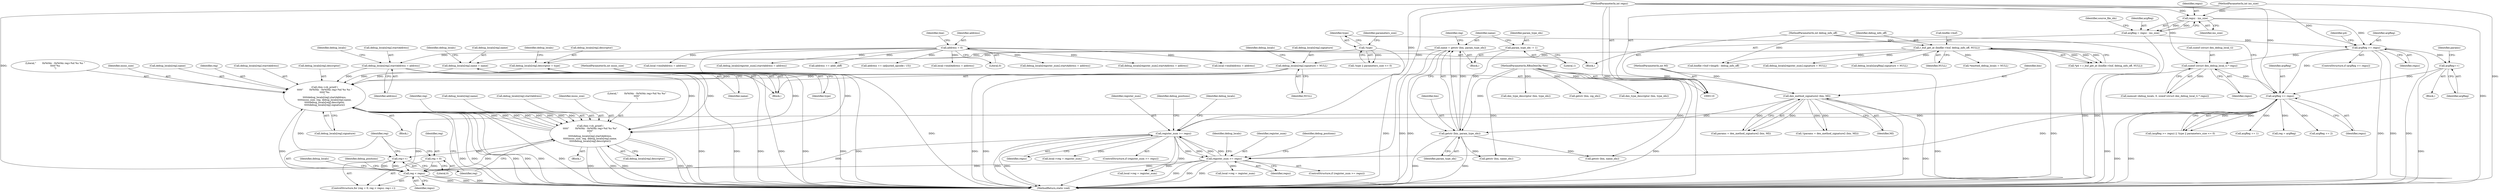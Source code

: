 digraph "0_radare2_ad55822430a03fe075221b543efb434567e9e431@array" {
"1001134" [label="(Call,rbin->cb_printf (\n\t\t\t\t\t\"        0x%04x - 0x%04x reg=%d %s %s \"\n\t\t\t\t\t\"%s\n\",\n\t\t\t\t\tdebug_locals[reg].startAddress,\n\t\t\t\t\tinsns_size, reg, debug_locals[reg].name,\n\t\t\t\t\tdebug_locals[reg].descriptor,\n\t\t\t\t\tdebug_locals[reg].signature))"];
"1000382" [label="(Call,debug_locals[reg].startAddress = address)"];
"1000199" [label="(Call,address = 0)"];
"1001160" [label="(Call,rbin->cb_printf (\n\t\t\t\t\t\"        0x%04x - 0x%04x reg=%d %s %s\"\n\t\t\t\t\t\"\n\",\n\t\t\t\t\tdebug_locals[reg].startAddress,\n\t\t\t\t\tinsns_size, reg, debug_locals[reg].name,\n\t\t\t\t\tdebug_locals[reg].descriptor))"];
"1001134" [label="(Call,rbin->cb_printf (\n\t\t\t\t\t\"        0x%04x - 0x%04x reg=%d %s %s \"\n\t\t\t\t\t\"%s\n\",\n\t\t\t\t\tdebug_locals[reg].startAddress,\n\t\t\t\t\tinsns_size, reg, debug_locals[reg].name,\n\t\t\t\t\tdebug_locals[reg].descriptor,\n\t\t\t\t\tdebug_locals[reg].signature))"];
"1000118" [label="(MethodParameterIn,int insns_size)"];
"1001114" [label="(Call,reg < regsz)"];
"1001117" [label="(Call,reg++)"];
"1001111" [label="(Call,reg = 0)"];
"1000661" [label="(Call,register_num >= regsz)"];
"1000485" [label="(Call,register_num >= regsz)"];
"1000305" [label="(Call,argReg >= regsz)"];
"1000279" [label="(Call,argReg++)"];
"1000176" [label="(Call,argReg >= regsz)"];
"1000154" [label="(Call,argReg = regsz - ins_size)"];
"1000156" [label="(Call,regsz - ins_size)"];
"1000120" [label="(MethodParameterIn,int regsz)"];
"1000117" [label="(MethodParameterIn,int ins_size)"];
"1000232" [label="(Call,sizeof (struct dex_debug_local_t) * regsz)"];
"1000361" [label="(Call,debug_locals[reg].name = name)"];
"1000334" [label="(Call,name = getstr (bin, param_type_idx))"];
"1000336" [label="(Call,getstr (bin, param_type_idx))"];
"1000285" [label="(Call,dex_method_signature2 (bin, MI))"];
"1000112" [label="(MethodParameterIn,RBinDexObj *bin)"];
"1000114" [label="(MethodParameterIn,int MI)"];
"1000331" [label="(Call,param_type_idx -= 1)"];
"1000368" [label="(Call,debug_locals[reg].descriptor = type)"];
"1000309" [label="(Call,!type)"];
"1000375" [label="(Call,debug_locals[reg].signature = NULL)"];
"1000132" [label="(Call,r_buf_get_at (binfile->buf, debug_info_off, NULL))"];
"1000121" [label="(MethodParameterIn,int debug_info_off)"];
"1000283" [label="(Call,params = dex_method_signature2 (bin, MI))"];
"1000204" [label="(Identifier,line)"];
"1000133" [label="(Call,binfile->buf)"];
"1000177" [label="(Identifier,argReg)"];
"1000241" [label="(Block,)"];
"1000388" [label="(Identifier,address)"];
"1000660" [label="(ControlStructure,if (register_num >= regsz))"];
"1000385" [label="(Identifier,debug_locals)"];
"1000137" [label="(Identifier,NULL)"];
"1000279" [label="(Call,argReg++)"];
"1001116" [label="(Identifier,regsz)"];
"1000118" [label="(MethodParameterIn,int insns_size)"];
"1000367" [label="(Identifier,name)"];
"1000663" [label="(Identifier,regsz)"];
"1001153" [label="(Call,debug_locals[reg].signature)"];
"1000760" [label="(Call,dex_type_descriptor (bin, type_idx))"];
"1000484" [label="(ControlStructure,if (register_num >= regsz))"];
"1001110" [label="(ControlStructure,for (reg = 0; reg < regsz; reg++))"];
"1000335" [label="(Identifier,name)"];
"1001123" [label="(Identifier,debug_locals)"];
"1001180" [label="(Identifier,debug_positions)"];
"1000369" [label="(Call,debug_locals[reg].descriptor)"];
"1000201" [label="(Literal,0)"];
"1000302" [label="(Block,)"];
"1000375" [label="(Call,debug_locals[reg].signature = NULL)"];
"1000233" [label="(Call,sizeof (struct dex_debug_local_t))"];
"1000332" [label="(Identifier,param_type_idx)"];
"1001112" [label="(Identifier,reg)"];
"1000175" [label="(ControlStructure,if (argReg >= regsz))"];
"1000371" [label="(Identifier,debug_locals)"];
"1000497" [label="(Identifier,debug_locals)"];
"1000362" [label="(Call,debug_locals[reg].name)"];
"1000312" [label="(Identifier,parameters_size)"];
"1001185" [label="(MethodReturn,static void)"];
"1001148" [label="(Call,debug_locals[reg].descriptor)"];
"1000132" [label="(Call,r_buf_get_at (binfile->buf, debug_info_off, NULL))"];
"1000308" [label="(Call,!type || parameters_size <= 0)"];
"1000486" [label="(Identifier,register_num)"];
"1000181" [label="(Identifier,p4)"];
"1000594" [label="(Call,debug_locals[register_num].signature = NULL)"];
"1000339" [label="(Call,reg = argReg)"];
"1000199" [label="(Call,address = 0)"];
"1000751" [label="(Call,getstr (bin, name_idx))"];
"1000662" [label="(Identifier,register_num)"];
"1000361" [label="(Call,debug_locals[reg].name = name)"];
"1000732" [label="(Call,local->reg = register_num)"];
"1000336" [label="(Call,getstr (bin, param_type_idx))"];
"1000265" [label="(Call,debug_locals[argReg].signature = NULL)"];
"1000168" [label="(Call,*emitted_debug_locals = NULL)"];
"1001135" [label="(Literal,\"        0x%04x - 0x%04x reg=%d %s %s \"\n\t\t\t\t\t\"%s\n\")"];
"1000286" [label="(Identifier,bin)"];
"1000381" [label="(Identifier,NULL)"];
"1000333" [label="(Literal,1)"];
"1000429" [label="(Call,address += addr_diff)"];
"1000120" [label="(MethodParameterIn,int regsz)"];
"1000943" [label="(Call,address += (adjusted_opcode / 15))"];
"1000485" [label="(Call,register_num >= regsz)"];
"1000157" [label="(Identifier,regsz)"];
"1000392" [label="(Identifier,debug_locals)"];
"1001111" [label="(Call,reg = 0)"];
"1000229" [label="(Call,memset (debug_locals, 0, sizeof (struct dex_debug_local_t) * regsz))"];
"1000117" [label="(MethodParameterIn,int ins_size)"];
"1000376" [label="(Call,debug_locals[reg].signature)"];
"1000382" [label="(Call,debug_locals[reg].startAddress = address)"];
"1001174" [label="(Call,debug_locals[reg].descriptor)"];
"1000235" [label="(Identifier,regsz)"];
"1001168" [label="(Identifier,reg)"];
"1001169" [label="(Call,debug_locals[reg].name)"];
"1000306" [label="(Identifier,argReg)"];
"1000284" [label="(Identifier,params)"];
"1000282" [label="(Call,!(params = dex_method_signature2 (bin, MI)))"];
"1001159" [label="(Block,)"];
"1001113" [label="(Literal,0)"];
"1001160" [label="(Call,rbin->cb_printf (\n\t\t\t\t\t\"        0x%04x - 0x%04x reg=%d %s %s\"\n\t\t\t\t\t\"\n\",\n\t\t\t\t\tdebug_locals[reg].startAddress,\n\t\t\t\t\tinsns_size, reg, debug_locals[reg].name,\n\t\t\t\t\tdebug_locals[reg].descriptor))"];
"1000866" [label="(Call,local->endAddress = address)"];
"1001162" [label="(Call,debug_locals[reg].startAddress)"];
"1000287" [label="(Identifier,MI)"];
"1000232" [label="(Call,sizeof (struct dex_debug_local_t) * regsz)"];
"1000154" [label="(Call,argReg = regsz - ins_size)"];
"1000561" [label="(Call,local->endAddress = address)"];
"1000334" [label="(Call,name = getstr (bin, param_type_idx))"];
"1000305" [label="(Call,argReg >= regsz)"];
"1000737" [label="(Call,local->endAddress = address)"];
"1000143" [label="(Call,binfile->buf->length - debug_info_off)"];
"1000161" [label="(Identifier,source_file_idx)"];
"1000114" [label="(MethodParameterIn,int MI)"];
"1000285" [label="(Call,dex_method_signature2 (bin, MI))"];
"1000902" [label="(Call,debug_locals[register_num].startAddress = address)"];
"1000200" [label="(Identifier,address)"];
"1000309" [label="(Call,!type)"];
"1000383" [label="(Call,debug_locals[reg].startAddress)"];
"1001141" [label="(Identifier,insns_size)"];
"1001114" [label="(Call,reg < regsz)"];
"1000155" [label="(Identifier,argReg)"];
"1000337" [label="(Identifier,bin)"];
"1000587" [label="(Call,debug_locals[register_num].startAddress = address)"];
"1000666" [label="(Identifier,debug_positions)"];
"1000374" [label="(Identifier,type)"];
"1000176" [label="(Call,argReg >= regsz)"];
"1001167" [label="(Identifier,insns_size)"];
"1000121" [label="(MethodParameterIn,int debug_info_off)"];
"1000112" [label="(MethodParameterIn,RBinDexObj *bin)"];
"1000490" [label="(Identifier,debug_positions)"];
"1000158" [label="(Identifier,ins_size)"];
"1000349" [label="(Call,argReg += 2)"];
"1000661" [label="(Call,register_num >= regsz)"];
"1000304" [label="(Call,(argReg >= regsz) || !type || parameters_size <= 0)"];
"1001115" [label="(Identifier,reg)"];
"1000122" [label="(Block,)"];
"1000338" [label="(Identifier,param_type_idx)"];
"1000378" [label="(Identifier,debug_locals)"];
"1000156" [label="(Call,regsz - ins_size)"];
"1000575" [label="(Call,getstr (bin, name_idx))"];
"1000280" [label="(Identifier,argReg)"];
"1000584" [label="(Call,dex_type_descriptor (bin, type_idx))"];
"1000368" [label="(Call,debug_locals[reg].descriptor = type)"];
"1001117" [label="(Call,reg++)"];
"1000861" [label="(Call,local->reg = register_num)"];
"1001143" [label="(Call,debug_locals[reg].name)"];
"1000354" [label="(Call,argReg += 1)"];
"1000776" [label="(Call,getstr (bin, sig_idx))"];
"1000178" [label="(Identifier,regsz)"];
"1000130" [label="(Call,*p4 = r_buf_get_at (binfile->buf, debug_info_off, NULL))"];
"1000487" [label="(Identifier,regsz)"];
"1001161" [label="(Literal,\"        0x%04x - 0x%04x reg=%d %s %s\"\n\t\t\t\t\t\"\n\")"];
"1000763" [label="(Call,debug_locals[register_num].startAddress = address)"];
"1000331" [label="(Call,param_type_idx -= 1)"];
"1001118" [label="(Identifier,reg)"];
"1000556" [label="(Call,local->reg = register_num)"];
"1001142" [label="(Identifier,reg)"];
"1000340" [label="(Identifier,reg)"];
"1001136" [label="(Call,debug_locals[reg].startAddress)"];
"1000360" [label="(Block,)"];
"1000673" [label="(Identifier,debug_locals)"];
"1000307" [label="(Identifier,regsz)"];
"1001133" [label="(Block,)"];
"1001134" [label="(Call,rbin->cb_printf (\n\t\t\t\t\t\"        0x%04x - 0x%04x reg=%d %s %s \"\n\t\t\t\t\t\"%s\n\",\n\t\t\t\t\tdebug_locals[reg].startAddress,\n\t\t\t\t\tinsns_size, reg, debug_locals[reg].name,\n\t\t\t\t\tdebug_locals[reg].descriptor,\n\t\t\t\t\tdebug_locals[reg].signature))"];
"1000310" [label="(Identifier,type)"];
"1000136" [label="(Identifier,debug_info_off)"];
"1001134" -> "1001133"  [label="AST: "];
"1001134" -> "1001153"  [label="CFG: "];
"1001135" -> "1001134"  [label="AST: "];
"1001136" -> "1001134"  [label="AST: "];
"1001141" -> "1001134"  [label="AST: "];
"1001142" -> "1001134"  [label="AST: "];
"1001143" -> "1001134"  [label="AST: "];
"1001148" -> "1001134"  [label="AST: "];
"1001153" -> "1001134"  [label="AST: "];
"1001118" -> "1001134"  [label="CFG: "];
"1001134" -> "1001185"  [label="DDG: "];
"1001134" -> "1001185"  [label="DDG: "];
"1001134" -> "1001185"  [label="DDG: "];
"1001134" -> "1001185"  [label="DDG: "];
"1001134" -> "1001185"  [label="DDG: "];
"1001134" -> "1001185"  [label="DDG: "];
"1001134" -> "1001117"  [label="DDG: "];
"1000382" -> "1001134"  [label="DDG: "];
"1001160" -> "1001134"  [label="DDG: "];
"1001160" -> "1001134"  [label="DDG: "];
"1001160" -> "1001134"  [label="DDG: "];
"1001160" -> "1001134"  [label="DDG: "];
"1000118" -> "1001134"  [label="DDG: "];
"1001114" -> "1001134"  [label="DDG: "];
"1000361" -> "1001134"  [label="DDG: "];
"1000368" -> "1001134"  [label="DDG: "];
"1000375" -> "1001134"  [label="DDG: "];
"1001134" -> "1001160"  [label="DDG: "];
"1001134" -> "1001160"  [label="DDG: "];
"1001134" -> "1001160"  [label="DDG: "];
"1001134" -> "1001160"  [label="DDG: "];
"1000382" -> "1000360"  [label="AST: "];
"1000382" -> "1000388"  [label="CFG: "];
"1000383" -> "1000382"  [label="AST: "];
"1000388" -> "1000382"  [label="AST: "];
"1000392" -> "1000382"  [label="CFG: "];
"1000382" -> "1001185"  [label="DDG: "];
"1000382" -> "1001185"  [label="DDG: "];
"1000199" -> "1000382"  [label="DDG: "];
"1000382" -> "1001160"  [label="DDG: "];
"1000199" -> "1000122"  [label="AST: "];
"1000199" -> "1000201"  [label="CFG: "];
"1000200" -> "1000199"  [label="AST: "];
"1000201" -> "1000199"  [label="AST: "];
"1000204" -> "1000199"  [label="CFG: "];
"1000199" -> "1001185"  [label="DDG: "];
"1000199" -> "1000429"  [label="DDG: "];
"1000199" -> "1000561"  [label="DDG: "];
"1000199" -> "1000587"  [label="DDG: "];
"1000199" -> "1000737"  [label="DDG: "];
"1000199" -> "1000763"  [label="DDG: "];
"1000199" -> "1000866"  [label="DDG: "];
"1000199" -> "1000902"  [label="DDG: "];
"1000199" -> "1000943"  [label="DDG: "];
"1001160" -> "1001159"  [label="AST: "];
"1001160" -> "1001174"  [label="CFG: "];
"1001161" -> "1001160"  [label="AST: "];
"1001162" -> "1001160"  [label="AST: "];
"1001167" -> "1001160"  [label="AST: "];
"1001168" -> "1001160"  [label="AST: "];
"1001169" -> "1001160"  [label="AST: "];
"1001174" -> "1001160"  [label="AST: "];
"1001118" -> "1001160"  [label="CFG: "];
"1001160" -> "1001185"  [label="DDG: "];
"1001160" -> "1001185"  [label="DDG: "];
"1001160" -> "1001185"  [label="DDG: "];
"1001160" -> "1001185"  [label="DDG: "];
"1001160" -> "1001185"  [label="DDG: "];
"1001160" -> "1001117"  [label="DDG: "];
"1000118" -> "1001160"  [label="DDG: "];
"1001114" -> "1001160"  [label="DDG: "];
"1000361" -> "1001160"  [label="DDG: "];
"1000368" -> "1001160"  [label="DDG: "];
"1000118" -> "1000110"  [label="AST: "];
"1000118" -> "1001185"  [label="DDG: "];
"1001114" -> "1001110"  [label="AST: "];
"1001114" -> "1001116"  [label="CFG: "];
"1001115" -> "1001114"  [label="AST: "];
"1001116" -> "1001114"  [label="AST: "];
"1001123" -> "1001114"  [label="CFG: "];
"1001180" -> "1001114"  [label="CFG: "];
"1001114" -> "1001185"  [label="DDG: "];
"1001114" -> "1001185"  [label="DDG: "];
"1001114" -> "1001185"  [label="DDG: "];
"1001117" -> "1001114"  [label="DDG: "];
"1001111" -> "1001114"  [label="DDG: "];
"1000661" -> "1001114"  [label="DDG: "];
"1000485" -> "1001114"  [label="DDG: "];
"1000305" -> "1001114"  [label="DDG: "];
"1000120" -> "1001114"  [label="DDG: "];
"1001114" -> "1001117"  [label="DDG: "];
"1001117" -> "1001110"  [label="AST: "];
"1001117" -> "1001118"  [label="CFG: "];
"1001118" -> "1001117"  [label="AST: "];
"1001115" -> "1001117"  [label="CFG: "];
"1001111" -> "1001110"  [label="AST: "];
"1001111" -> "1001113"  [label="CFG: "];
"1001112" -> "1001111"  [label="AST: "];
"1001113" -> "1001111"  [label="AST: "];
"1001115" -> "1001111"  [label="CFG: "];
"1000661" -> "1000660"  [label="AST: "];
"1000661" -> "1000663"  [label="CFG: "];
"1000662" -> "1000661"  [label="AST: "];
"1000663" -> "1000661"  [label="AST: "];
"1000666" -> "1000661"  [label="CFG: "];
"1000673" -> "1000661"  [label="CFG: "];
"1000661" -> "1001185"  [label="DDG: "];
"1000661" -> "1001185"  [label="DDG: "];
"1000661" -> "1001185"  [label="DDG: "];
"1000661" -> "1000485"  [label="DDG: "];
"1000661" -> "1000485"  [label="DDG: "];
"1000485" -> "1000661"  [label="DDG: "];
"1000485" -> "1000661"  [label="DDG: "];
"1000305" -> "1000661"  [label="DDG: "];
"1000120" -> "1000661"  [label="DDG: "];
"1000661" -> "1000732"  [label="DDG: "];
"1000661" -> "1000861"  [label="DDG: "];
"1000485" -> "1000484"  [label="AST: "];
"1000485" -> "1000487"  [label="CFG: "];
"1000486" -> "1000485"  [label="AST: "];
"1000487" -> "1000485"  [label="AST: "];
"1000490" -> "1000485"  [label="CFG: "];
"1000497" -> "1000485"  [label="CFG: "];
"1000485" -> "1001185"  [label="DDG: "];
"1000485" -> "1001185"  [label="DDG: "];
"1000485" -> "1001185"  [label="DDG: "];
"1000305" -> "1000485"  [label="DDG: "];
"1000120" -> "1000485"  [label="DDG: "];
"1000485" -> "1000556"  [label="DDG: "];
"1000485" -> "1000861"  [label="DDG: "];
"1000305" -> "1000304"  [label="AST: "];
"1000305" -> "1000307"  [label="CFG: "];
"1000306" -> "1000305"  [label="AST: "];
"1000307" -> "1000305"  [label="AST: "];
"1000310" -> "1000305"  [label="CFG: "];
"1000304" -> "1000305"  [label="CFG: "];
"1000305" -> "1001185"  [label="DDG: "];
"1000305" -> "1001185"  [label="DDG: "];
"1000305" -> "1000304"  [label="DDG: "];
"1000305" -> "1000304"  [label="DDG: "];
"1000279" -> "1000305"  [label="DDG: "];
"1000176" -> "1000305"  [label="DDG: "];
"1000232" -> "1000305"  [label="DDG: "];
"1000120" -> "1000305"  [label="DDG: "];
"1000305" -> "1000339"  [label="DDG: "];
"1000305" -> "1000349"  [label="DDG: "];
"1000305" -> "1000354"  [label="DDG: "];
"1000279" -> "1000241"  [label="AST: "];
"1000279" -> "1000280"  [label="CFG: "];
"1000280" -> "1000279"  [label="AST: "];
"1000284" -> "1000279"  [label="CFG: "];
"1000279" -> "1001185"  [label="DDG: "];
"1000176" -> "1000279"  [label="DDG: "];
"1000176" -> "1000175"  [label="AST: "];
"1000176" -> "1000178"  [label="CFG: "];
"1000177" -> "1000176"  [label="AST: "];
"1000178" -> "1000176"  [label="AST: "];
"1000181" -> "1000176"  [label="CFG: "];
"1000176" -> "1001185"  [label="DDG: "];
"1000176" -> "1001185"  [label="DDG: "];
"1000176" -> "1001185"  [label="DDG: "];
"1000154" -> "1000176"  [label="DDG: "];
"1000156" -> "1000176"  [label="DDG: "];
"1000120" -> "1000176"  [label="DDG: "];
"1000176" -> "1000232"  [label="DDG: "];
"1000154" -> "1000122"  [label="AST: "];
"1000154" -> "1000156"  [label="CFG: "];
"1000155" -> "1000154"  [label="AST: "];
"1000156" -> "1000154"  [label="AST: "];
"1000161" -> "1000154"  [label="CFG: "];
"1000154" -> "1001185"  [label="DDG: "];
"1000156" -> "1000154"  [label="DDG: "];
"1000156" -> "1000154"  [label="DDG: "];
"1000156" -> "1000158"  [label="CFG: "];
"1000157" -> "1000156"  [label="AST: "];
"1000158" -> "1000156"  [label="AST: "];
"1000156" -> "1001185"  [label="DDG: "];
"1000120" -> "1000156"  [label="DDG: "];
"1000117" -> "1000156"  [label="DDG: "];
"1000120" -> "1000110"  [label="AST: "];
"1000120" -> "1001185"  [label="DDG: "];
"1000120" -> "1000232"  [label="DDG: "];
"1000117" -> "1000110"  [label="AST: "];
"1000117" -> "1001185"  [label="DDG: "];
"1000232" -> "1000229"  [label="AST: "];
"1000232" -> "1000235"  [label="CFG: "];
"1000233" -> "1000232"  [label="AST: "];
"1000235" -> "1000232"  [label="AST: "];
"1000229" -> "1000232"  [label="CFG: "];
"1000232" -> "1001185"  [label="DDG: "];
"1000232" -> "1000229"  [label="DDG: "];
"1000361" -> "1000360"  [label="AST: "];
"1000361" -> "1000367"  [label="CFG: "];
"1000362" -> "1000361"  [label="AST: "];
"1000367" -> "1000361"  [label="AST: "];
"1000371" -> "1000361"  [label="CFG: "];
"1000361" -> "1001185"  [label="DDG: "];
"1000361" -> "1001185"  [label="DDG: "];
"1000334" -> "1000361"  [label="DDG: "];
"1000334" -> "1000302"  [label="AST: "];
"1000334" -> "1000336"  [label="CFG: "];
"1000335" -> "1000334"  [label="AST: "];
"1000336" -> "1000334"  [label="AST: "];
"1000340" -> "1000334"  [label="CFG: "];
"1000334" -> "1001185"  [label="DDG: "];
"1000334" -> "1001185"  [label="DDG: "];
"1000336" -> "1000334"  [label="DDG: "];
"1000336" -> "1000334"  [label="DDG: "];
"1000336" -> "1000338"  [label="CFG: "];
"1000337" -> "1000336"  [label="AST: "];
"1000338" -> "1000336"  [label="AST: "];
"1000336" -> "1001185"  [label="DDG: "];
"1000336" -> "1001185"  [label="DDG: "];
"1000285" -> "1000336"  [label="DDG: "];
"1000112" -> "1000336"  [label="DDG: "];
"1000331" -> "1000336"  [label="DDG: "];
"1000336" -> "1000575"  [label="DDG: "];
"1000336" -> "1000751"  [label="DDG: "];
"1000285" -> "1000283"  [label="AST: "];
"1000285" -> "1000287"  [label="CFG: "];
"1000286" -> "1000285"  [label="AST: "];
"1000287" -> "1000285"  [label="AST: "];
"1000283" -> "1000285"  [label="CFG: "];
"1000285" -> "1001185"  [label="DDG: "];
"1000285" -> "1001185"  [label="DDG: "];
"1000285" -> "1000282"  [label="DDG: "];
"1000285" -> "1000282"  [label="DDG: "];
"1000285" -> "1000283"  [label="DDG: "];
"1000285" -> "1000283"  [label="DDG: "];
"1000112" -> "1000285"  [label="DDG: "];
"1000114" -> "1000285"  [label="DDG: "];
"1000112" -> "1000110"  [label="AST: "];
"1000112" -> "1001185"  [label="DDG: "];
"1000112" -> "1000575"  [label="DDG: "];
"1000112" -> "1000584"  [label="DDG: "];
"1000112" -> "1000751"  [label="DDG: "];
"1000112" -> "1000760"  [label="DDG: "];
"1000112" -> "1000776"  [label="DDG: "];
"1000114" -> "1000110"  [label="AST: "];
"1000114" -> "1001185"  [label="DDG: "];
"1000331" -> "1000302"  [label="AST: "];
"1000331" -> "1000333"  [label="CFG: "];
"1000332" -> "1000331"  [label="AST: "];
"1000333" -> "1000331"  [label="AST: "];
"1000335" -> "1000331"  [label="CFG: "];
"1000368" -> "1000360"  [label="AST: "];
"1000368" -> "1000374"  [label="CFG: "];
"1000369" -> "1000368"  [label="AST: "];
"1000374" -> "1000368"  [label="AST: "];
"1000378" -> "1000368"  [label="CFG: "];
"1000368" -> "1001185"  [label="DDG: "];
"1000368" -> "1001185"  [label="DDG: "];
"1000309" -> "1000368"  [label="DDG: "];
"1000309" -> "1000308"  [label="AST: "];
"1000309" -> "1000310"  [label="CFG: "];
"1000310" -> "1000309"  [label="AST: "];
"1000312" -> "1000309"  [label="CFG: "];
"1000308" -> "1000309"  [label="CFG: "];
"1000309" -> "1001185"  [label="DDG: "];
"1000309" -> "1000308"  [label="DDG: "];
"1000375" -> "1000360"  [label="AST: "];
"1000375" -> "1000381"  [label="CFG: "];
"1000376" -> "1000375"  [label="AST: "];
"1000381" -> "1000375"  [label="AST: "];
"1000385" -> "1000375"  [label="CFG: "];
"1000375" -> "1001185"  [label="DDG: "];
"1000375" -> "1001185"  [label="DDG: "];
"1000132" -> "1000375"  [label="DDG: "];
"1000132" -> "1000130"  [label="AST: "];
"1000132" -> "1000137"  [label="CFG: "];
"1000133" -> "1000132"  [label="AST: "];
"1000136" -> "1000132"  [label="AST: "];
"1000137" -> "1000132"  [label="AST: "];
"1000130" -> "1000132"  [label="CFG: "];
"1000132" -> "1001185"  [label="DDG: "];
"1000132" -> "1000130"  [label="DDG: "];
"1000132" -> "1000130"  [label="DDG: "];
"1000132" -> "1000130"  [label="DDG: "];
"1000121" -> "1000132"  [label="DDG: "];
"1000132" -> "1000143"  [label="DDG: "];
"1000132" -> "1000168"  [label="DDG: "];
"1000132" -> "1000265"  [label="DDG: "];
"1000132" -> "1000594"  [label="DDG: "];
"1000121" -> "1000110"  [label="AST: "];
"1000121" -> "1001185"  [label="DDG: "];
"1000121" -> "1000143"  [label="DDG: "];
}
